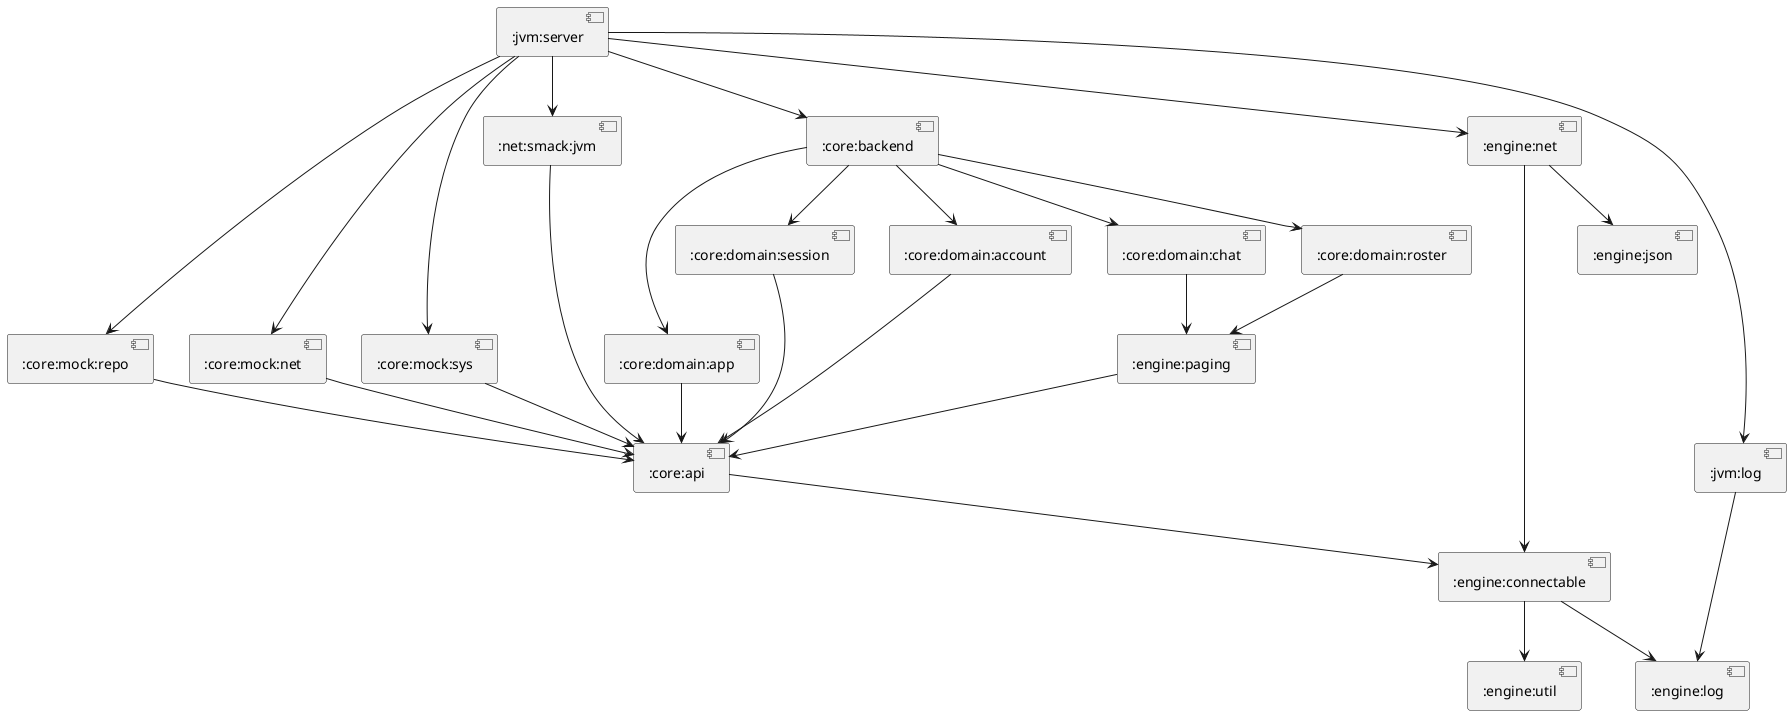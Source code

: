 @startuml
[:core:mock:repo] --> [:core:api]
[:core:mock:net] --> [:core:api]
[:core:mock:sys] --> [:core:api]
[:net:smack:jvm] --> [:core:api]
[:core:backend] --> [:core:domain:app]
[:core:backend] --> [:core:domain:session]
[:core:backend] --> [:core:domain:account]
[:core:backend] --> [:core:domain:chat]
[:core:backend] --> [:core:domain:roster]
[:engine:net] --> [:engine:connectable]
[:engine:net] --> [:engine:json]
[:jvm:log] --> [:engine:log]
[:core:api] --> [:engine:connectable]
[:engine:connectable] --> [:engine:util]
[:engine:connectable] --> [:engine:log]
[:core:domain:app] --> [:core:api]
[:core:domain:session] --> [:core:api]
[:core:domain:account] --> [:core:api]
[:core:domain:chat] --> [:engine:paging]
[:core:domain:roster] --> [:engine:paging]
[:engine:paging] --> [:core:api]
[:jvm:server] --> [:core:mock:repo]
[:jvm:server] --> [:core:mock:net]
[:jvm:server] --> [:core:mock:sys]
[:jvm:server] --> [:net:smack:jvm]
[:jvm:server] --> [:core:backend]
[:jvm:server] --> [:engine:net]
[:jvm:server] --> [:jvm:log]
@enduml
